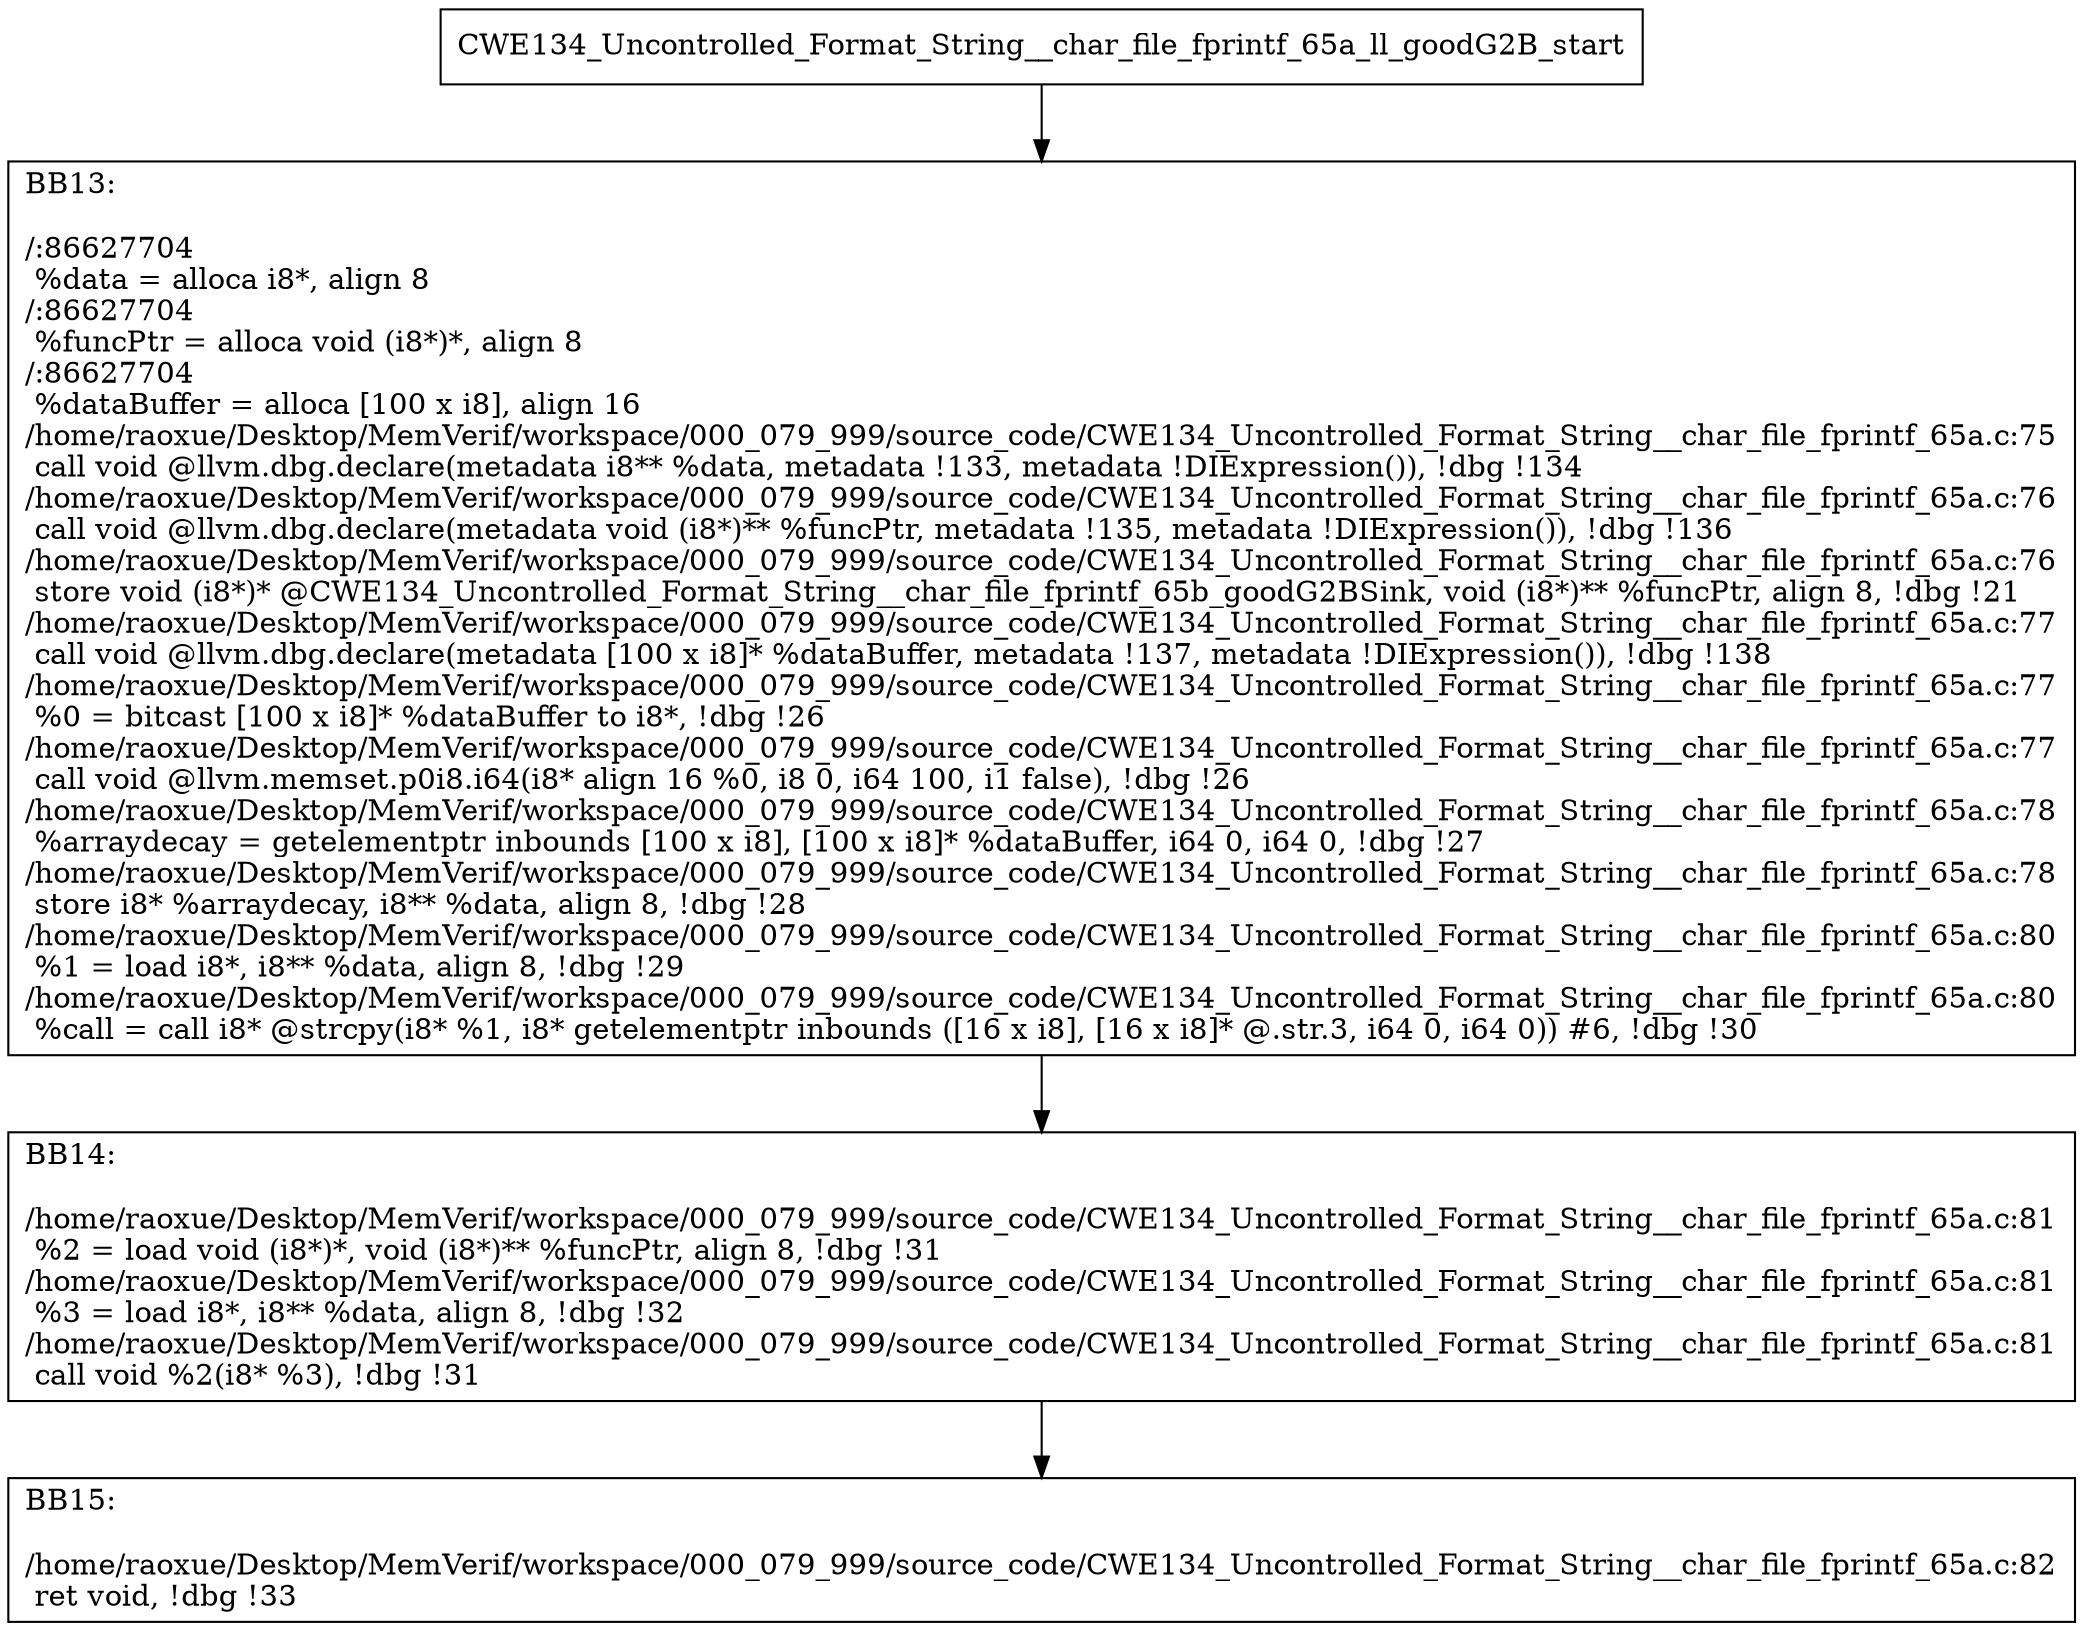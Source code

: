 digraph "CFG for'CWE134_Uncontrolled_Format_String__char_file_fprintf_65a_ll_goodG2B' function" {
	BBCWE134_Uncontrolled_Format_String__char_file_fprintf_65a_ll_goodG2B_start[shape=record,label="{CWE134_Uncontrolled_Format_String__char_file_fprintf_65a_ll_goodG2B_start}"];
	BBCWE134_Uncontrolled_Format_String__char_file_fprintf_65a_ll_goodG2B_start-> CWE134_Uncontrolled_Format_String__char_file_fprintf_65a_ll_goodG2BBB13;
	CWE134_Uncontrolled_Format_String__char_file_fprintf_65a_ll_goodG2BBB13 [shape=record, label="{BB13:\l\l/:86627704\l
  %data = alloca i8*, align 8\l
/:86627704\l
  %funcPtr = alloca void (i8*)*, align 8\l
/:86627704\l
  %dataBuffer = alloca [100 x i8], align 16\l
/home/raoxue/Desktop/MemVerif/workspace/000_079_999/source_code/CWE134_Uncontrolled_Format_String__char_file_fprintf_65a.c:75\l
  call void @llvm.dbg.declare(metadata i8** %data, metadata !133, metadata !DIExpression()), !dbg !134\l
/home/raoxue/Desktop/MemVerif/workspace/000_079_999/source_code/CWE134_Uncontrolled_Format_String__char_file_fprintf_65a.c:76\l
  call void @llvm.dbg.declare(metadata void (i8*)** %funcPtr, metadata !135, metadata !DIExpression()), !dbg !136\l
/home/raoxue/Desktop/MemVerif/workspace/000_079_999/source_code/CWE134_Uncontrolled_Format_String__char_file_fprintf_65a.c:76\l
  store void (i8*)* @CWE134_Uncontrolled_Format_String__char_file_fprintf_65b_goodG2BSink, void (i8*)** %funcPtr, align 8, !dbg !21\l
/home/raoxue/Desktop/MemVerif/workspace/000_079_999/source_code/CWE134_Uncontrolled_Format_String__char_file_fprintf_65a.c:77\l
  call void @llvm.dbg.declare(metadata [100 x i8]* %dataBuffer, metadata !137, metadata !DIExpression()), !dbg !138\l
/home/raoxue/Desktop/MemVerif/workspace/000_079_999/source_code/CWE134_Uncontrolled_Format_String__char_file_fprintf_65a.c:77\l
  %0 = bitcast [100 x i8]* %dataBuffer to i8*, !dbg !26\l
/home/raoxue/Desktop/MemVerif/workspace/000_079_999/source_code/CWE134_Uncontrolled_Format_String__char_file_fprintf_65a.c:77\l
  call void @llvm.memset.p0i8.i64(i8* align 16 %0, i8 0, i64 100, i1 false), !dbg !26\l
/home/raoxue/Desktop/MemVerif/workspace/000_079_999/source_code/CWE134_Uncontrolled_Format_String__char_file_fprintf_65a.c:78\l
  %arraydecay = getelementptr inbounds [100 x i8], [100 x i8]* %dataBuffer, i64 0, i64 0, !dbg !27\l
/home/raoxue/Desktop/MemVerif/workspace/000_079_999/source_code/CWE134_Uncontrolled_Format_String__char_file_fprintf_65a.c:78\l
  store i8* %arraydecay, i8** %data, align 8, !dbg !28\l
/home/raoxue/Desktop/MemVerif/workspace/000_079_999/source_code/CWE134_Uncontrolled_Format_String__char_file_fprintf_65a.c:80\l
  %1 = load i8*, i8** %data, align 8, !dbg !29\l
/home/raoxue/Desktop/MemVerif/workspace/000_079_999/source_code/CWE134_Uncontrolled_Format_String__char_file_fprintf_65a.c:80\l
  %call = call i8* @strcpy(i8* %1, i8* getelementptr inbounds ([16 x i8], [16 x i8]* @.str.3, i64 0, i64 0)) #6, !dbg !30\l
}"];
	CWE134_Uncontrolled_Format_String__char_file_fprintf_65a_ll_goodG2BBB13-> CWE134_Uncontrolled_Format_String__char_file_fprintf_65a_ll_goodG2BBB14;
	CWE134_Uncontrolled_Format_String__char_file_fprintf_65a_ll_goodG2BBB14 [shape=record, label="{BB14:\l\l/home/raoxue/Desktop/MemVerif/workspace/000_079_999/source_code/CWE134_Uncontrolled_Format_String__char_file_fprintf_65a.c:81\l
  %2 = load void (i8*)*, void (i8*)** %funcPtr, align 8, !dbg !31\l
/home/raoxue/Desktop/MemVerif/workspace/000_079_999/source_code/CWE134_Uncontrolled_Format_String__char_file_fprintf_65a.c:81\l
  %3 = load i8*, i8** %data, align 8, !dbg !32\l
/home/raoxue/Desktop/MemVerif/workspace/000_079_999/source_code/CWE134_Uncontrolled_Format_String__char_file_fprintf_65a.c:81\l
  call void %2(i8* %3), !dbg !31\l
}"];
	CWE134_Uncontrolled_Format_String__char_file_fprintf_65a_ll_goodG2BBB14-> CWE134_Uncontrolled_Format_String__char_file_fprintf_65a_ll_goodG2BBB15;
	CWE134_Uncontrolled_Format_String__char_file_fprintf_65a_ll_goodG2BBB15 [shape=record, label="{BB15:\l\l/home/raoxue/Desktop/MemVerif/workspace/000_079_999/source_code/CWE134_Uncontrolled_Format_String__char_file_fprintf_65a.c:82\l
  ret void, !dbg !33\l
}"];
}
